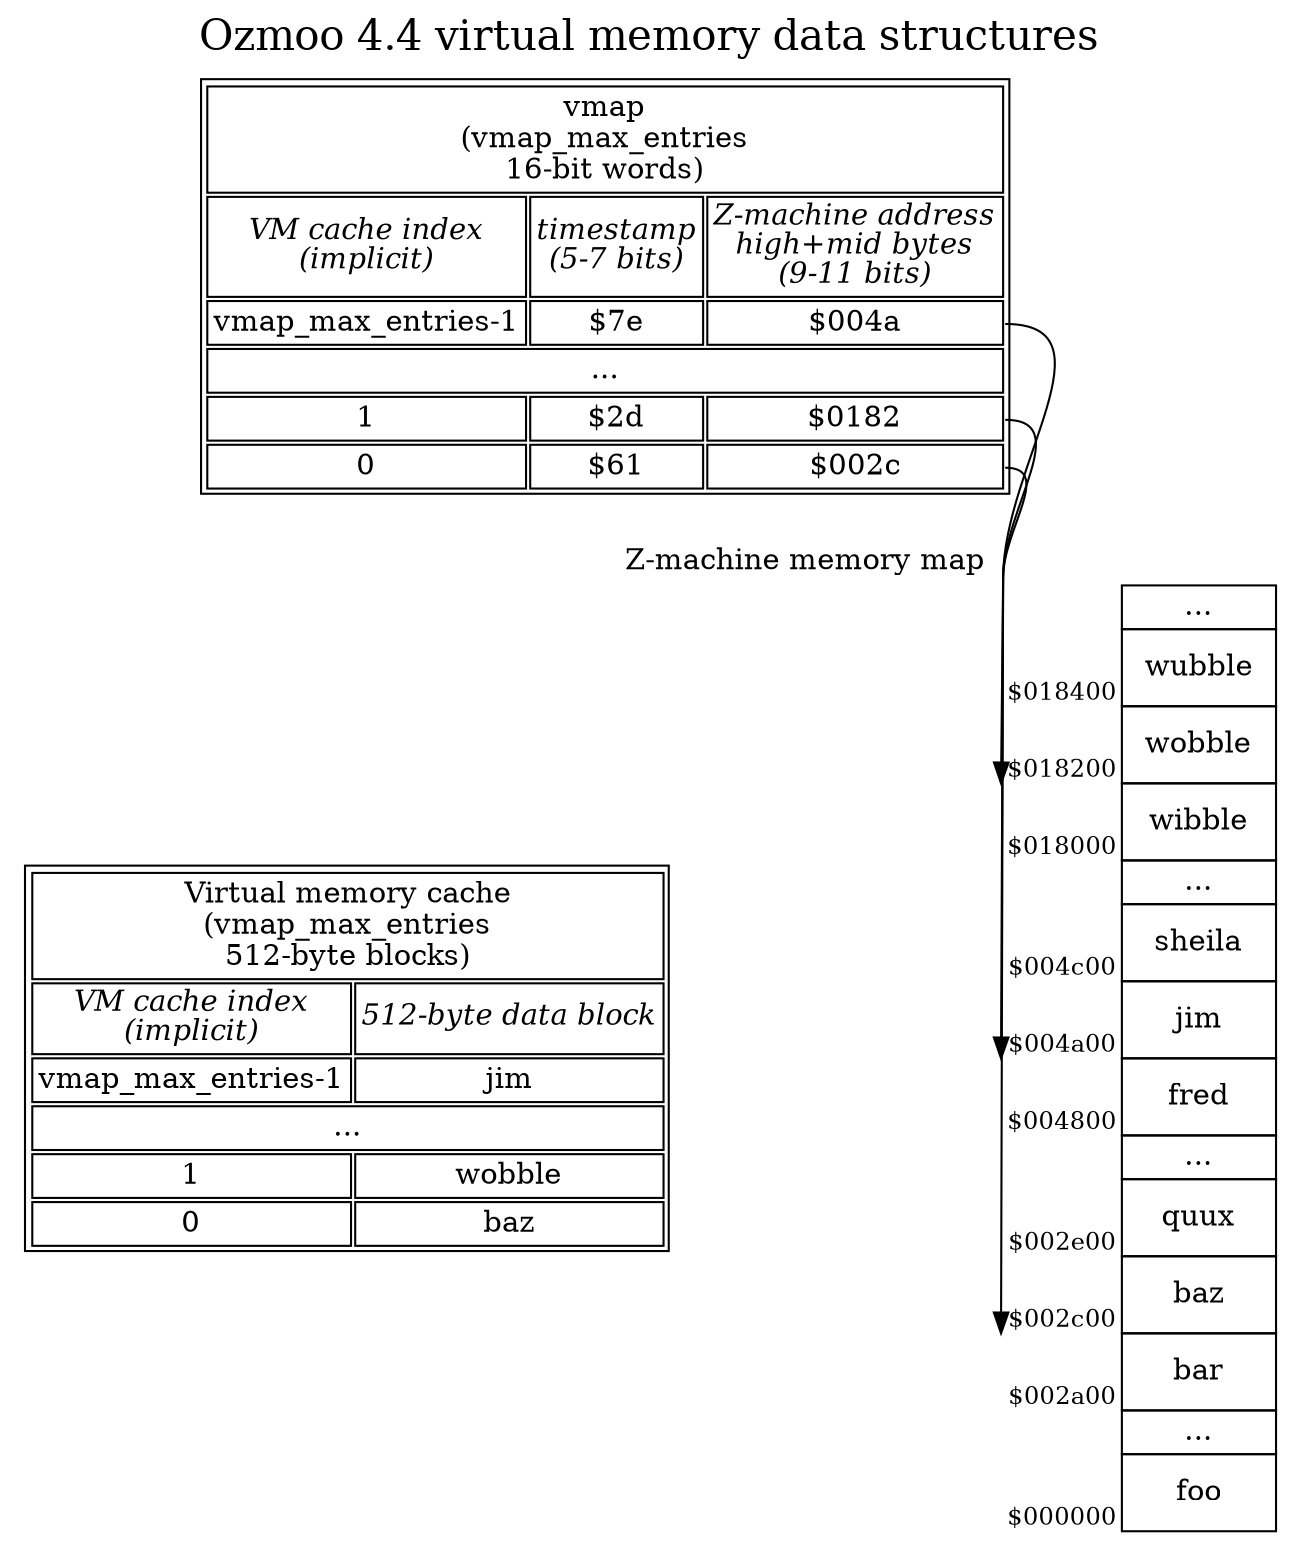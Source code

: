 digraph memory {
    graph [nodesep=2, label="Ozmoo 4.4 virtual memory data structures", fontsize=20, labelloc=t];
    forcelabels=true;
    node [shape=plaintext];

    # SFTODO: Rename "top" to "ram"?
    top [label=<
    <table>
        <!-- SFTODO: could label start of this chunk of memory vmap_first_ram_page -->
        <tr><td colspan="2">Virtual memory cache<br/>(vmap_max_entries<br/>512-byte blocks)</td></tr>
                    <tr>
                        <td><i>VM cache index<br/>(implicit)</i></td>
                        <td><i>512-byte data block</i></td>
                    </tr>
                    <tr>
                        <td>vmap_max_entries-1</td>
                        <td>jim</td>
                    </tr>
                    <tr><td colspan="2">...</td></tr>
                    <tr>
                        <td>1</td>
                        <td>wobble</td>
                    </tr>
                    <tr>
                        <td>0</td>
                        <td>baz</td>
                    </tr>
    </table>>];

    SFTODORENAME [label=<
    <table>
        <tr><td colspan="3">vmap<br/>(vmap_max_entries<br/>16-bit words)</td></tr>
        <tr>
            <td><i>VM cache index<br/>(implicit)</i></td>
            <td><i>timestamp<br/>(5-7 bits)</i></td>
            <td><i>Z-machine address<br/>high+mid bytes<br/>(9-11 bits)</i></td>
        </tr>
        <tr><td>vmap_max_entries-1</td><td>$7e</td><td port="z004a">$004a</td></tr>
        <tr><td colspan="3">...</td></tr>
        <tr><td>1</td><td>$2d</td><td port="z0182">$0182</td></tr>
        <tr><td>0</td><td>$61</td><td port="z002c">$002c</td></tr>
    </table>>];

    zmachine [xlabel="Z-machine memory map", label=<
    <table border="0" cellspacing="0">
        <tr>
            <td></td>
            <td border="1">...</td>
        </tr>
        <tr>
            <td valign="bottom"><sub>$018400</sub></td>
            <td border="1" cellpadding="10"><!-- Z-code: -->wubble</td>
        </tr>
        <tr>
            <td port="z0182" valign="bottom"><sub>$018200</sub></td>
            <td border="1" cellpadding="10"><!-- Z-code: -->wobble</td>
        </tr>
        <tr>
            <td valign="bottom"><sub>$018000</sub></td>
            <td border="1" cellpadding="10"><!-- Z-code: -->wibble</td>
        </tr>
        <tr>
            <td></td>
            <td border="1">...</td>
        </tr>
        <tr>
            <td valign="bottom"><sub>$004c00</sub></td>
            <td border="1" cellpadding="10"><!-- Z-code: -->sheila</td>
        </tr>
        <tr>
            <td port="z004a" valign="bottom"><sub>$004a00</sub></td>
            <td border="1" cellpadding="10"><!-- Z-code: -->jim</td>
        </tr>
        <tr>
            <td valign="bottom"><sub>$004800</sub></td>
            <td border="1" cellpadding="10"><!-- Z-code: -->fred</td>
        </tr>
        <tr>
            <td></td>
            <td border="1">...</td>
        </tr>
        <tr>
            <td valign="bottom"><sub>$002e00</sub></td>
            <td border="1" cellpadding="10"><!-- Z-code: -->quux</td>
        </tr>
        <tr>
            <td port="z002c" valign="bottom"><sub>$002c00</sub></td>
            <td border="1" cellpadding="10"><!-- Z-code: -->baz</td>
        </tr>
        <tr>
            <td valign="bottom"><sub>$002a00</sub></td>
            <td border="1" cellpadding="10"><!-- Z-code: -->bar</td>
        </tr>
        <tr>
            <td></td>
            <td border="1">...</td>
        </tr>
        <tr>
            <td valign="bottom"><sub>$000000</sub></td>
            <td border="1" cellpadding="10"><!-- Z-code: -->foo</td>
        </tr>
    </table>>];

    {rank = same; top zmachine};

    SFTODORENAME:z004a:e -> zmachine:z004a:sw;
    SFTODORENAME:z002c:e -> zmachine:z002c:sw;
    SFTODORENAME:z0182:e -> zmachine:z0182:sw;
}

# vi: sw=4 sts=4
